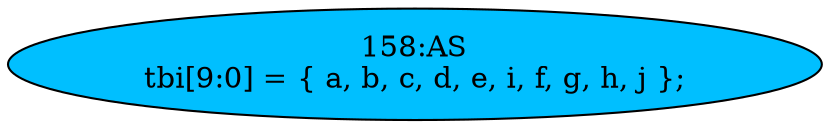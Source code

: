 strict digraph "" {
	node [label="\N"];
	"158:AS"	 [ast="<pyverilog.vparser.ast.Assign object at 0x7f9359f3e1d0>",
		def_var="['tbi']",
		fillcolor=deepskyblue,
		label="158:AS
tbi[9:0] = { a, b, c, d, e, i, f, g, h, j };",
		statements="[]",
		style=filled,
		typ=Assign,
		use_var="['a', 'b', 'c', 'd', 'e', 'i', 'f', 'g', 'h', 'j']"];
}
